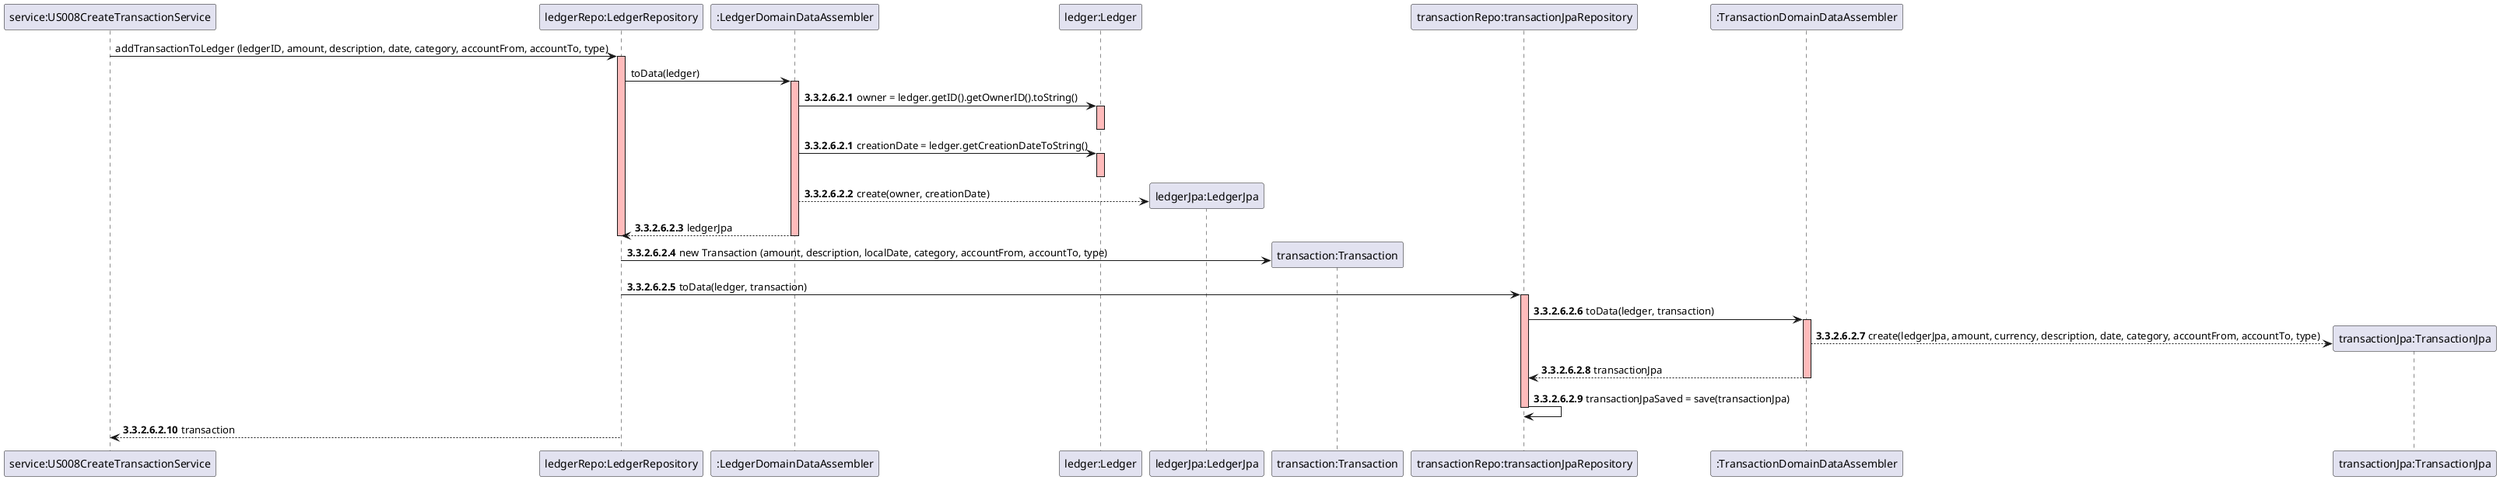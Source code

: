 @startuml

"service:US008CreateTransactionService" -> "ledgerRepo:LedgerRepository" : addTransactionToLedger (ledgerID, amount, description, date, category, accountFrom, accountTo, type)
activate "ledgerRepo:LedgerRepository" #FFBBBB



'FALTA - isIDOnRepository



"ledgerRepo:LedgerRepository"->":LedgerDomainDataAssembler": toData(ledger)
activate ":LedgerDomainDataAssembler" #FFBBBB

autonumber 3.3.2.6.2.1
":LedgerDomainDataAssembler"->"ledger:Ledger" : owner = ledger.getID().getOwnerID().toString()
activate "ledger:Ledger" #FFBBBB
deactivate "ledger:Ledger"

autonumber 3.3.2.6.2.1
":LedgerDomainDataAssembler"->"ledger:Ledger" : creationDate = ledger.getCreationDateToString()
activate "ledger:Ledger" #FFBBBB
deactivate "ledger:Ledger"

create "ledgerJpa:LedgerJpa"
":LedgerDomainDataAssembler"-->"ledgerJpa:LedgerJpa" : create(owner, creationDate)
":LedgerDomainDataAssembler"-->"ledgerRepo:LedgerRepository" : ledgerJpa
deactivate ":LedgerDomainDataAssembler"
deactivate "ledgerRepo:LedgerRepository"

create "transaction:Transaction"
"ledgerRepo:LedgerRepository"->"transaction:Transaction": new Transaction (amount, description, localDate, category, accountFrom, accountTo, type)

"ledgerRepo:LedgerRepository"->"transactionRepo:transactionJpaRepository": toData(ledger, transaction)
activate "transactionRepo:transactionJpaRepository" #FFBBBB


"transactionRepo:transactionJpaRepository"->":TransactionDomainDataAssembler": toData(ledger, transaction)
activate ":TransactionDomainDataAssembler" #FFBBBB


create "transactionJpa:TransactionJpa"
":TransactionDomainDataAssembler"-->"transactionJpa:TransactionJpa" : create(ledgerJpa, amount, currency, description, date, category, accountFrom, accountTo, type)
":TransactionDomainDataAssembler"-->"transactionRepo:transactionJpaRepository" : transactionJpa
deactivate ":TransactionDomainDataAssembler"


"transactionRepo:transactionJpaRepository"->"transactionRepo:transactionJpaRepository": transactionJpaSaved = save(transactionJpa)
deactivate "transactionRepo:transactionJpaRepository"

"ledgerRepo:LedgerRepository" --> "service:US008CreateTransactionService" : transaction
deactivate "ledgerRepo:LedgerRepository"



@enduml